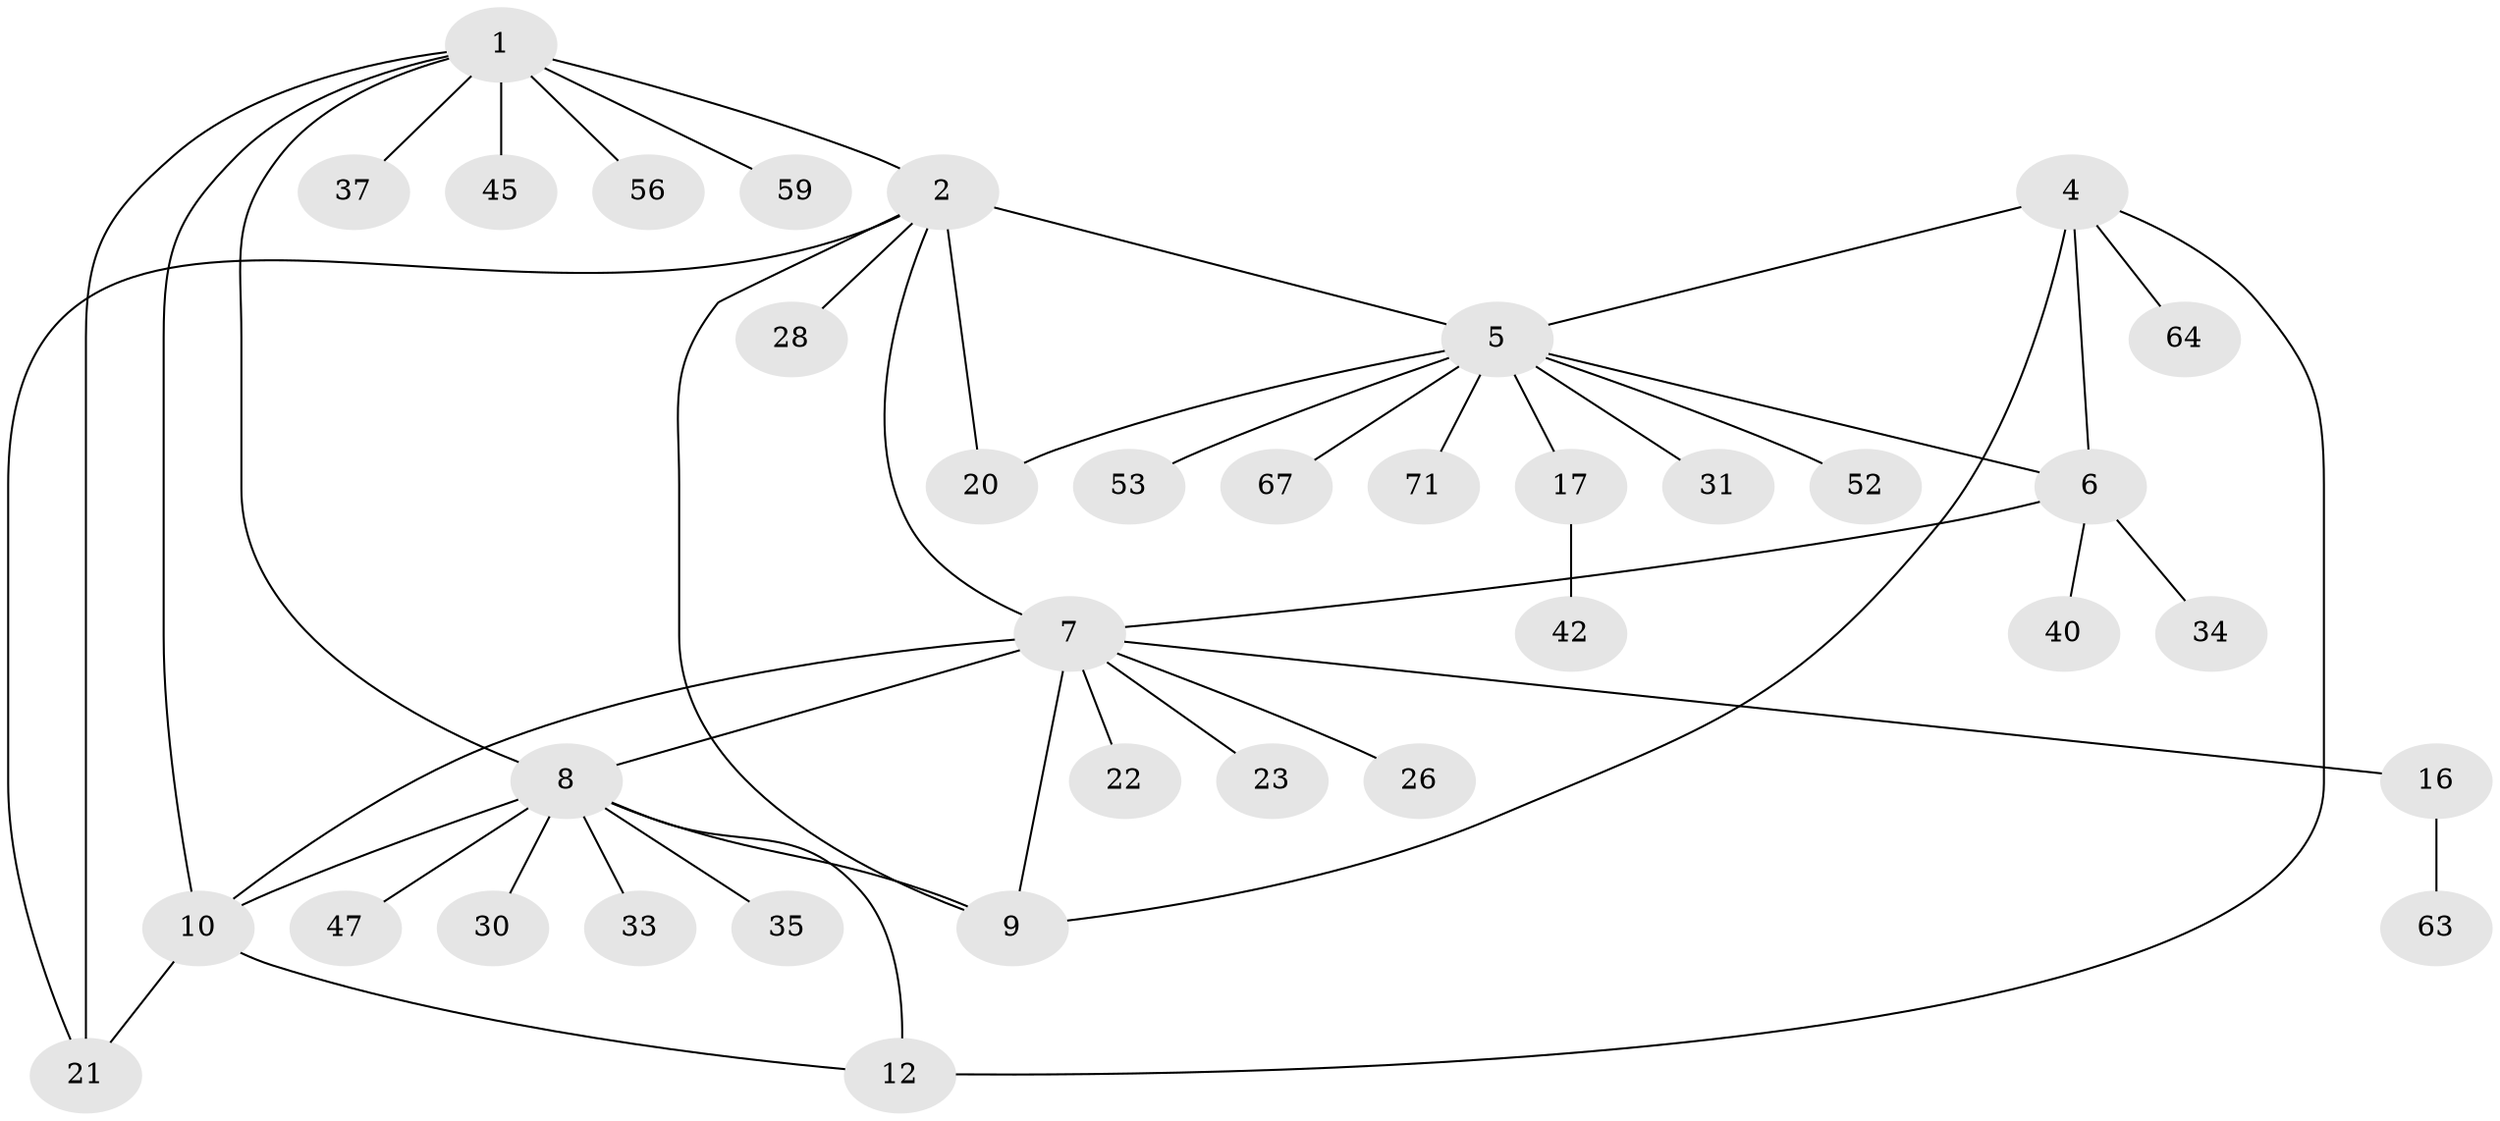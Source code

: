 // original degree distribution, {10: 0.041666666666666664, 6: 0.041666666666666664, 4: 0.027777777777777776, 5: 0.06944444444444445, 9: 0.013888888888888888, 3: 0.09722222222222222, 2: 0.16666666666666666, 1: 0.5416666666666666}
// Generated by graph-tools (version 1.1) at 2025/16/03/09/25 04:16:06]
// undirected, 36 vertices, 48 edges
graph export_dot {
graph [start="1"]
  node [color=gray90,style=filled];
  1 [super="+32"];
  2 [super="+3"];
  4;
  5;
  6;
  7 [super="+27+39+13+46"];
  8 [super="+38+11+24"];
  9;
  10;
  12 [super="+25"];
  16;
  17;
  20 [super="+61+29"];
  21 [super="+43"];
  22;
  23 [super="+41+44"];
  26;
  28;
  30;
  31 [super="+72"];
  33;
  34;
  35;
  37 [super="+65"];
  40;
  42;
  45;
  47 [super="+66+49"];
  52;
  53;
  56 [super="+57"];
  59;
  63;
  64;
  67 [super="+68"];
  71;
  1 -- 2 [weight=2];
  1 -- 10;
  1 -- 21;
  1 -- 37;
  1 -- 45;
  1 -- 56;
  1 -- 59;
  1 -- 8;
  2 -- 5;
  2 -- 20;
  2 -- 28;
  2 -- 9;
  2 -- 7;
  2 -- 21;
  4 -- 5;
  4 -- 6;
  4 -- 9;
  4 -- 12;
  4 -- 64;
  5 -- 6;
  5 -- 17;
  5 -- 20;
  5 -- 31;
  5 -- 52;
  5 -- 53;
  5 -- 67;
  5 -- 71;
  6 -- 34;
  6 -- 40;
  6 -- 7;
  7 -- 8;
  7 -- 9 [weight=2];
  7 -- 10;
  7 -- 16;
  7 -- 22;
  7 -- 23;
  7 -- 26;
  8 -- 9;
  8 -- 47;
  8 -- 33;
  8 -- 35;
  8 -- 10;
  8 -- 12;
  8 -- 30;
  10 -- 12;
  10 -- 21;
  16 -- 63;
  17 -- 42;
}
